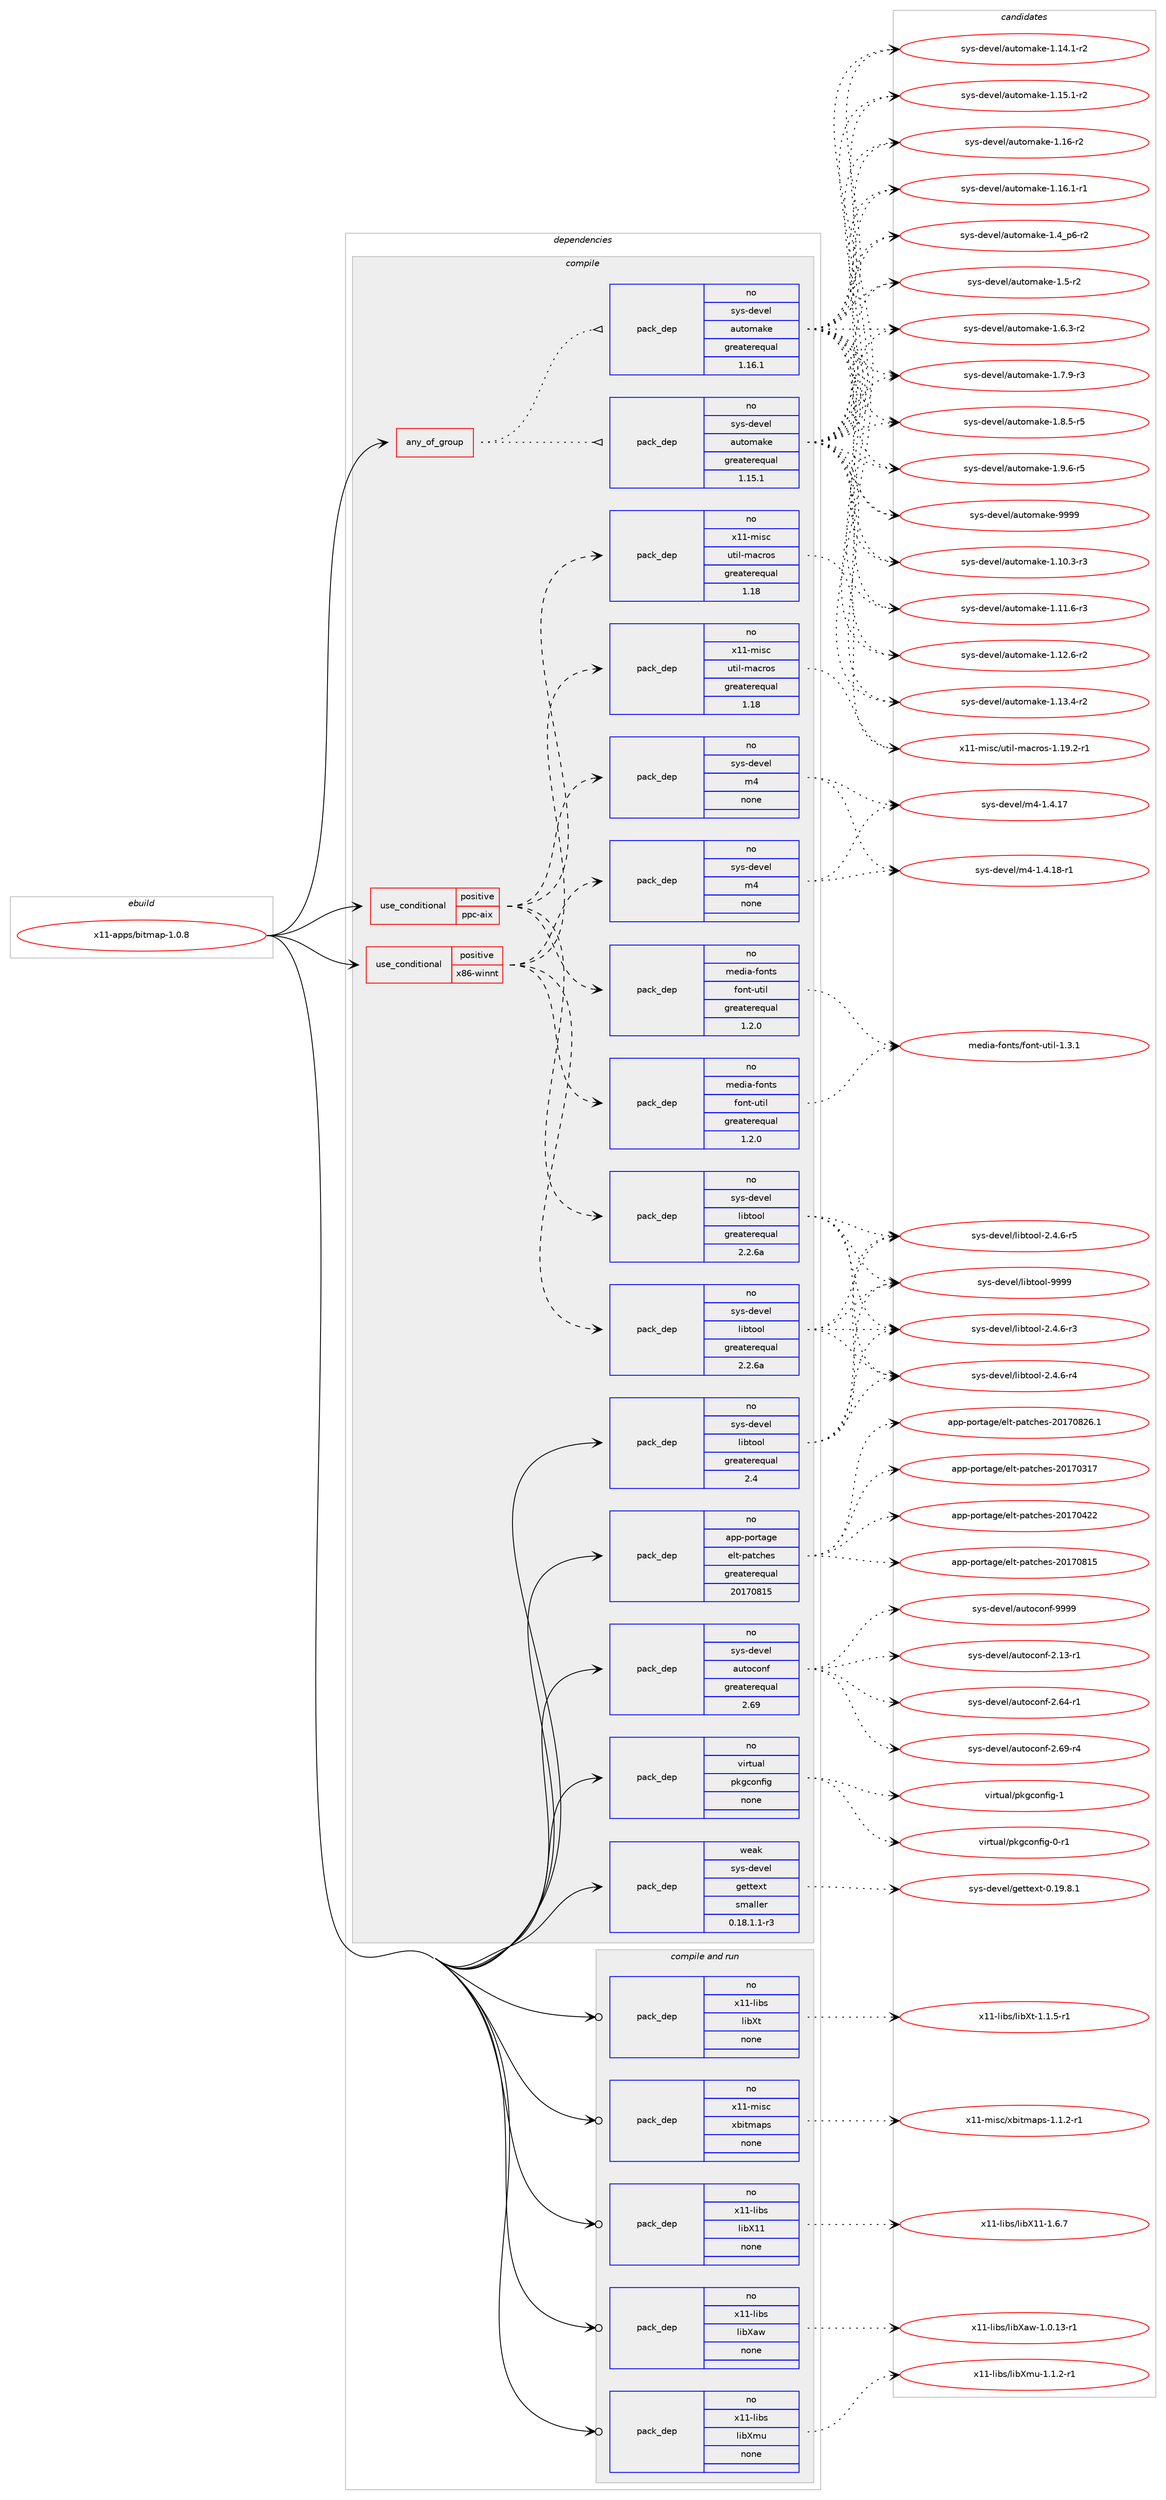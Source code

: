 digraph prolog {

# *************
# Graph options
# *************

newrank=true;
concentrate=true;
compound=true;
graph [rankdir=LR,fontname=Helvetica,fontsize=10,ranksep=1.5];#, ranksep=2.5, nodesep=0.2];
edge  [arrowhead=vee];
node  [fontname=Helvetica,fontsize=10];

# **********
# The ebuild
# **********

subgraph cluster_leftcol {
color=gray;
rank=same;
label=<<i>ebuild</i>>;
id [label="x11-apps/bitmap-1.0.8", color=red, width=4, href="../x11-apps/bitmap-1.0.8.svg"];
}

# ****************
# The dependencies
# ****************

subgraph cluster_midcol {
color=gray;
label=<<i>dependencies</i>>;
subgraph cluster_compile {
fillcolor="#eeeeee";
style=filled;
label=<<i>compile</i>>;
subgraph any28330 {
dependency1753207 [label=<<TABLE BORDER="0" CELLBORDER="1" CELLSPACING="0" CELLPADDING="4"><TR><TD CELLPADDING="10">any_of_group</TD></TR></TABLE>>, shape=none, color=red];subgraph pack1258660 {
dependency1753208 [label=<<TABLE BORDER="0" CELLBORDER="1" CELLSPACING="0" CELLPADDING="4" WIDTH="220"><TR><TD ROWSPAN="6" CELLPADDING="30">pack_dep</TD></TR><TR><TD WIDTH="110">no</TD></TR><TR><TD>sys-devel</TD></TR><TR><TD>automake</TD></TR><TR><TD>greaterequal</TD></TR><TR><TD>1.16.1</TD></TR></TABLE>>, shape=none, color=blue];
}
dependency1753207:e -> dependency1753208:w [weight=20,style="dotted",arrowhead="oinv"];
subgraph pack1258661 {
dependency1753209 [label=<<TABLE BORDER="0" CELLBORDER="1" CELLSPACING="0" CELLPADDING="4" WIDTH="220"><TR><TD ROWSPAN="6" CELLPADDING="30">pack_dep</TD></TR><TR><TD WIDTH="110">no</TD></TR><TR><TD>sys-devel</TD></TR><TR><TD>automake</TD></TR><TR><TD>greaterequal</TD></TR><TR><TD>1.15.1</TD></TR></TABLE>>, shape=none, color=blue];
}
dependency1753207:e -> dependency1753209:w [weight=20,style="dotted",arrowhead="oinv"];
}
id:e -> dependency1753207:w [weight=20,style="solid",arrowhead="vee"];
subgraph cond465214 {
dependency1753210 [label=<<TABLE BORDER="0" CELLBORDER="1" CELLSPACING="0" CELLPADDING="4"><TR><TD ROWSPAN="3" CELLPADDING="10">use_conditional</TD></TR><TR><TD>positive</TD></TR><TR><TD>ppc-aix</TD></TR></TABLE>>, shape=none, color=red];
subgraph pack1258662 {
dependency1753211 [label=<<TABLE BORDER="0" CELLBORDER="1" CELLSPACING="0" CELLPADDING="4" WIDTH="220"><TR><TD ROWSPAN="6" CELLPADDING="30">pack_dep</TD></TR><TR><TD WIDTH="110">no</TD></TR><TR><TD>sys-devel</TD></TR><TR><TD>libtool</TD></TR><TR><TD>greaterequal</TD></TR><TR><TD>2.2.6a</TD></TR></TABLE>>, shape=none, color=blue];
}
dependency1753210:e -> dependency1753211:w [weight=20,style="dashed",arrowhead="vee"];
subgraph pack1258663 {
dependency1753212 [label=<<TABLE BORDER="0" CELLBORDER="1" CELLSPACING="0" CELLPADDING="4" WIDTH="220"><TR><TD ROWSPAN="6" CELLPADDING="30">pack_dep</TD></TR><TR><TD WIDTH="110">no</TD></TR><TR><TD>sys-devel</TD></TR><TR><TD>m4</TD></TR><TR><TD>none</TD></TR><TR><TD></TD></TR></TABLE>>, shape=none, color=blue];
}
dependency1753210:e -> dependency1753212:w [weight=20,style="dashed",arrowhead="vee"];
subgraph pack1258664 {
dependency1753213 [label=<<TABLE BORDER="0" CELLBORDER="1" CELLSPACING="0" CELLPADDING="4" WIDTH="220"><TR><TD ROWSPAN="6" CELLPADDING="30">pack_dep</TD></TR><TR><TD WIDTH="110">no</TD></TR><TR><TD>x11-misc</TD></TR><TR><TD>util-macros</TD></TR><TR><TD>greaterequal</TD></TR><TR><TD>1.18</TD></TR></TABLE>>, shape=none, color=blue];
}
dependency1753210:e -> dependency1753213:w [weight=20,style="dashed",arrowhead="vee"];
subgraph pack1258665 {
dependency1753214 [label=<<TABLE BORDER="0" CELLBORDER="1" CELLSPACING="0" CELLPADDING="4" WIDTH="220"><TR><TD ROWSPAN="6" CELLPADDING="30">pack_dep</TD></TR><TR><TD WIDTH="110">no</TD></TR><TR><TD>media-fonts</TD></TR><TR><TD>font-util</TD></TR><TR><TD>greaterequal</TD></TR><TR><TD>1.2.0</TD></TR></TABLE>>, shape=none, color=blue];
}
dependency1753210:e -> dependency1753214:w [weight=20,style="dashed",arrowhead="vee"];
}
id:e -> dependency1753210:w [weight=20,style="solid",arrowhead="vee"];
subgraph cond465215 {
dependency1753215 [label=<<TABLE BORDER="0" CELLBORDER="1" CELLSPACING="0" CELLPADDING="4"><TR><TD ROWSPAN="3" CELLPADDING="10">use_conditional</TD></TR><TR><TD>positive</TD></TR><TR><TD>x86-winnt</TD></TR></TABLE>>, shape=none, color=red];
subgraph pack1258666 {
dependency1753216 [label=<<TABLE BORDER="0" CELLBORDER="1" CELLSPACING="0" CELLPADDING="4" WIDTH="220"><TR><TD ROWSPAN="6" CELLPADDING="30">pack_dep</TD></TR><TR><TD WIDTH="110">no</TD></TR><TR><TD>sys-devel</TD></TR><TR><TD>libtool</TD></TR><TR><TD>greaterequal</TD></TR><TR><TD>2.2.6a</TD></TR></TABLE>>, shape=none, color=blue];
}
dependency1753215:e -> dependency1753216:w [weight=20,style="dashed",arrowhead="vee"];
subgraph pack1258667 {
dependency1753217 [label=<<TABLE BORDER="0" CELLBORDER="1" CELLSPACING="0" CELLPADDING="4" WIDTH="220"><TR><TD ROWSPAN="6" CELLPADDING="30">pack_dep</TD></TR><TR><TD WIDTH="110">no</TD></TR><TR><TD>sys-devel</TD></TR><TR><TD>m4</TD></TR><TR><TD>none</TD></TR><TR><TD></TD></TR></TABLE>>, shape=none, color=blue];
}
dependency1753215:e -> dependency1753217:w [weight=20,style="dashed",arrowhead="vee"];
subgraph pack1258668 {
dependency1753218 [label=<<TABLE BORDER="0" CELLBORDER="1" CELLSPACING="0" CELLPADDING="4" WIDTH="220"><TR><TD ROWSPAN="6" CELLPADDING="30">pack_dep</TD></TR><TR><TD WIDTH="110">no</TD></TR><TR><TD>x11-misc</TD></TR><TR><TD>util-macros</TD></TR><TR><TD>greaterequal</TD></TR><TR><TD>1.18</TD></TR></TABLE>>, shape=none, color=blue];
}
dependency1753215:e -> dependency1753218:w [weight=20,style="dashed",arrowhead="vee"];
subgraph pack1258669 {
dependency1753219 [label=<<TABLE BORDER="0" CELLBORDER="1" CELLSPACING="0" CELLPADDING="4" WIDTH="220"><TR><TD ROWSPAN="6" CELLPADDING="30">pack_dep</TD></TR><TR><TD WIDTH="110">no</TD></TR><TR><TD>media-fonts</TD></TR><TR><TD>font-util</TD></TR><TR><TD>greaterequal</TD></TR><TR><TD>1.2.0</TD></TR></TABLE>>, shape=none, color=blue];
}
dependency1753215:e -> dependency1753219:w [weight=20,style="dashed",arrowhead="vee"];
}
id:e -> dependency1753215:w [weight=20,style="solid",arrowhead="vee"];
subgraph pack1258670 {
dependency1753220 [label=<<TABLE BORDER="0" CELLBORDER="1" CELLSPACING="0" CELLPADDING="4" WIDTH="220"><TR><TD ROWSPAN="6" CELLPADDING="30">pack_dep</TD></TR><TR><TD WIDTH="110">no</TD></TR><TR><TD>app-portage</TD></TR><TR><TD>elt-patches</TD></TR><TR><TD>greaterequal</TD></TR><TR><TD>20170815</TD></TR></TABLE>>, shape=none, color=blue];
}
id:e -> dependency1753220:w [weight=20,style="solid",arrowhead="vee"];
subgraph pack1258671 {
dependency1753221 [label=<<TABLE BORDER="0" CELLBORDER="1" CELLSPACING="0" CELLPADDING="4" WIDTH="220"><TR><TD ROWSPAN="6" CELLPADDING="30">pack_dep</TD></TR><TR><TD WIDTH="110">no</TD></TR><TR><TD>sys-devel</TD></TR><TR><TD>autoconf</TD></TR><TR><TD>greaterequal</TD></TR><TR><TD>2.69</TD></TR></TABLE>>, shape=none, color=blue];
}
id:e -> dependency1753221:w [weight=20,style="solid",arrowhead="vee"];
subgraph pack1258672 {
dependency1753222 [label=<<TABLE BORDER="0" CELLBORDER="1" CELLSPACING="0" CELLPADDING="4" WIDTH="220"><TR><TD ROWSPAN="6" CELLPADDING="30">pack_dep</TD></TR><TR><TD WIDTH="110">no</TD></TR><TR><TD>sys-devel</TD></TR><TR><TD>libtool</TD></TR><TR><TD>greaterequal</TD></TR><TR><TD>2.4</TD></TR></TABLE>>, shape=none, color=blue];
}
id:e -> dependency1753222:w [weight=20,style="solid",arrowhead="vee"];
subgraph pack1258673 {
dependency1753223 [label=<<TABLE BORDER="0" CELLBORDER="1" CELLSPACING="0" CELLPADDING="4" WIDTH="220"><TR><TD ROWSPAN="6" CELLPADDING="30">pack_dep</TD></TR><TR><TD WIDTH="110">no</TD></TR><TR><TD>virtual</TD></TR><TR><TD>pkgconfig</TD></TR><TR><TD>none</TD></TR><TR><TD></TD></TR></TABLE>>, shape=none, color=blue];
}
id:e -> dependency1753223:w [weight=20,style="solid",arrowhead="vee"];
subgraph pack1258674 {
dependency1753224 [label=<<TABLE BORDER="0" CELLBORDER="1" CELLSPACING="0" CELLPADDING="4" WIDTH="220"><TR><TD ROWSPAN="6" CELLPADDING="30">pack_dep</TD></TR><TR><TD WIDTH="110">weak</TD></TR><TR><TD>sys-devel</TD></TR><TR><TD>gettext</TD></TR><TR><TD>smaller</TD></TR><TR><TD>0.18.1.1-r3</TD></TR></TABLE>>, shape=none, color=blue];
}
id:e -> dependency1753224:w [weight=20,style="solid",arrowhead="vee"];
}
subgraph cluster_compileandrun {
fillcolor="#eeeeee";
style=filled;
label=<<i>compile and run</i>>;
subgraph pack1258675 {
dependency1753225 [label=<<TABLE BORDER="0" CELLBORDER="1" CELLSPACING="0" CELLPADDING="4" WIDTH="220"><TR><TD ROWSPAN="6" CELLPADDING="30">pack_dep</TD></TR><TR><TD WIDTH="110">no</TD></TR><TR><TD>x11-libs</TD></TR><TR><TD>libX11</TD></TR><TR><TD>none</TD></TR><TR><TD></TD></TR></TABLE>>, shape=none, color=blue];
}
id:e -> dependency1753225:w [weight=20,style="solid",arrowhead="odotvee"];
subgraph pack1258676 {
dependency1753226 [label=<<TABLE BORDER="0" CELLBORDER="1" CELLSPACING="0" CELLPADDING="4" WIDTH="220"><TR><TD ROWSPAN="6" CELLPADDING="30">pack_dep</TD></TR><TR><TD WIDTH="110">no</TD></TR><TR><TD>x11-libs</TD></TR><TR><TD>libXaw</TD></TR><TR><TD>none</TD></TR><TR><TD></TD></TR></TABLE>>, shape=none, color=blue];
}
id:e -> dependency1753226:w [weight=20,style="solid",arrowhead="odotvee"];
subgraph pack1258677 {
dependency1753227 [label=<<TABLE BORDER="0" CELLBORDER="1" CELLSPACING="0" CELLPADDING="4" WIDTH="220"><TR><TD ROWSPAN="6" CELLPADDING="30">pack_dep</TD></TR><TR><TD WIDTH="110">no</TD></TR><TR><TD>x11-libs</TD></TR><TR><TD>libXmu</TD></TR><TR><TD>none</TD></TR><TR><TD></TD></TR></TABLE>>, shape=none, color=blue];
}
id:e -> dependency1753227:w [weight=20,style="solid",arrowhead="odotvee"];
subgraph pack1258678 {
dependency1753228 [label=<<TABLE BORDER="0" CELLBORDER="1" CELLSPACING="0" CELLPADDING="4" WIDTH="220"><TR><TD ROWSPAN="6" CELLPADDING="30">pack_dep</TD></TR><TR><TD WIDTH="110">no</TD></TR><TR><TD>x11-libs</TD></TR><TR><TD>libXt</TD></TR><TR><TD>none</TD></TR><TR><TD></TD></TR></TABLE>>, shape=none, color=blue];
}
id:e -> dependency1753228:w [weight=20,style="solid",arrowhead="odotvee"];
subgraph pack1258679 {
dependency1753229 [label=<<TABLE BORDER="0" CELLBORDER="1" CELLSPACING="0" CELLPADDING="4" WIDTH="220"><TR><TD ROWSPAN="6" CELLPADDING="30">pack_dep</TD></TR><TR><TD WIDTH="110">no</TD></TR><TR><TD>x11-misc</TD></TR><TR><TD>xbitmaps</TD></TR><TR><TD>none</TD></TR><TR><TD></TD></TR></TABLE>>, shape=none, color=blue];
}
id:e -> dependency1753229:w [weight=20,style="solid",arrowhead="odotvee"];
}
subgraph cluster_run {
fillcolor="#eeeeee";
style=filled;
label=<<i>run</i>>;
}
}

# **************
# The candidates
# **************

subgraph cluster_choices {
rank=same;
color=gray;
label=<<i>candidates</i>>;

subgraph choice1258660 {
color=black;
nodesep=1;
choice11512111545100101118101108479711711611110997107101454946494846514511451 [label="sys-devel/automake-1.10.3-r3", color=red, width=4,href="../sys-devel/automake-1.10.3-r3.svg"];
choice11512111545100101118101108479711711611110997107101454946494946544511451 [label="sys-devel/automake-1.11.6-r3", color=red, width=4,href="../sys-devel/automake-1.11.6-r3.svg"];
choice11512111545100101118101108479711711611110997107101454946495046544511450 [label="sys-devel/automake-1.12.6-r2", color=red, width=4,href="../sys-devel/automake-1.12.6-r2.svg"];
choice11512111545100101118101108479711711611110997107101454946495146524511450 [label="sys-devel/automake-1.13.4-r2", color=red, width=4,href="../sys-devel/automake-1.13.4-r2.svg"];
choice11512111545100101118101108479711711611110997107101454946495246494511450 [label="sys-devel/automake-1.14.1-r2", color=red, width=4,href="../sys-devel/automake-1.14.1-r2.svg"];
choice11512111545100101118101108479711711611110997107101454946495346494511450 [label="sys-devel/automake-1.15.1-r2", color=red, width=4,href="../sys-devel/automake-1.15.1-r2.svg"];
choice1151211154510010111810110847971171161111099710710145494649544511450 [label="sys-devel/automake-1.16-r2", color=red, width=4,href="../sys-devel/automake-1.16-r2.svg"];
choice11512111545100101118101108479711711611110997107101454946495446494511449 [label="sys-devel/automake-1.16.1-r1", color=red, width=4,href="../sys-devel/automake-1.16.1-r1.svg"];
choice115121115451001011181011084797117116111109971071014549465295112544511450 [label="sys-devel/automake-1.4_p6-r2", color=red, width=4,href="../sys-devel/automake-1.4_p6-r2.svg"];
choice11512111545100101118101108479711711611110997107101454946534511450 [label="sys-devel/automake-1.5-r2", color=red, width=4,href="../sys-devel/automake-1.5-r2.svg"];
choice115121115451001011181011084797117116111109971071014549465446514511450 [label="sys-devel/automake-1.6.3-r2", color=red, width=4,href="../sys-devel/automake-1.6.3-r2.svg"];
choice115121115451001011181011084797117116111109971071014549465546574511451 [label="sys-devel/automake-1.7.9-r3", color=red, width=4,href="../sys-devel/automake-1.7.9-r3.svg"];
choice115121115451001011181011084797117116111109971071014549465646534511453 [label="sys-devel/automake-1.8.5-r5", color=red, width=4,href="../sys-devel/automake-1.8.5-r5.svg"];
choice115121115451001011181011084797117116111109971071014549465746544511453 [label="sys-devel/automake-1.9.6-r5", color=red, width=4,href="../sys-devel/automake-1.9.6-r5.svg"];
choice115121115451001011181011084797117116111109971071014557575757 [label="sys-devel/automake-9999", color=red, width=4,href="../sys-devel/automake-9999.svg"];
dependency1753208:e -> choice11512111545100101118101108479711711611110997107101454946494846514511451:w [style=dotted,weight="100"];
dependency1753208:e -> choice11512111545100101118101108479711711611110997107101454946494946544511451:w [style=dotted,weight="100"];
dependency1753208:e -> choice11512111545100101118101108479711711611110997107101454946495046544511450:w [style=dotted,weight="100"];
dependency1753208:e -> choice11512111545100101118101108479711711611110997107101454946495146524511450:w [style=dotted,weight="100"];
dependency1753208:e -> choice11512111545100101118101108479711711611110997107101454946495246494511450:w [style=dotted,weight="100"];
dependency1753208:e -> choice11512111545100101118101108479711711611110997107101454946495346494511450:w [style=dotted,weight="100"];
dependency1753208:e -> choice1151211154510010111810110847971171161111099710710145494649544511450:w [style=dotted,weight="100"];
dependency1753208:e -> choice11512111545100101118101108479711711611110997107101454946495446494511449:w [style=dotted,weight="100"];
dependency1753208:e -> choice115121115451001011181011084797117116111109971071014549465295112544511450:w [style=dotted,weight="100"];
dependency1753208:e -> choice11512111545100101118101108479711711611110997107101454946534511450:w [style=dotted,weight="100"];
dependency1753208:e -> choice115121115451001011181011084797117116111109971071014549465446514511450:w [style=dotted,weight="100"];
dependency1753208:e -> choice115121115451001011181011084797117116111109971071014549465546574511451:w [style=dotted,weight="100"];
dependency1753208:e -> choice115121115451001011181011084797117116111109971071014549465646534511453:w [style=dotted,weight="100"];
dependency1753208:e -> choice115121115451001011181011084797117116111109971071014549465746544511453:w [style=dotted,weight="100"];
dependency1753208:e -> choice115121115451001011181011084797117116111109971071014557575757:w [style=dotted,weight="100"];
}
subgraph choice1258661 {
color=black;
nodesep=1;
choice11512111545100101118101108479711711611110997107101454946494846514511451 [label="sys-devel/automake-1.10.3-r3", color=red, width=4,href="../sys-devel/automake-1.10.3-r3.svg"];
choice11512111545100101118101108479711711611110997107101454946494946544511451 [label="sys-devel/automake-1.11.6-r3", color=red, width=4,href="../sys-devel/automake-1.11.6-r3.svg"];
choice11512111545100101118101108479711711611110997107101454946495046544511450 [label="sys-devel/automake-1.12.6-r2", color=red, width=4,href="../sys-devel/automake-1.12.6-r2.svg"];
choice11512111545100101118101108479711711611110997107101454946495146524511450 [label="sys-devel/automake-1.13.4-r2", color=red, width=4,href="../sys-devel/automake-1.13.4-r2.svg"];
choice11512111545100101118101108479711711611110997107101454946495246494511450 [label="sys-devel/automake-1.14.1-r2", color=red, width=4,href="../sys-devel/automake-1.14.1-r2.svg"];
choice11512111545100101118101108479711711611110997107101454946495346494511450 [label="sys-devel/automake-1.15.1-r2", color=red, width=4,href="../sys-devel/automake-1.15.1-r2.svg"];
choice1151211154510010111810110847971171161111099710710145494649544511450 [label="sys-devel/automake-1.16-r2", color=red, width=4,href="../sys-devel/automake-1.16-r2.svg"];
choice11512111545100101118101108479711711611110997107101454946495446494511449 [label="sys-devel/automake-1.16.1-r1", color=red, width=4,href="../sys-devel/automake-1.16.1-r1.svg"];
choice115121115451001011181011084797117116111109971071014549465295112544511450 [label="sys-devel/automake-1.4_p6-r2", color=red, width=4,href="../sys-devel/automake-1.4_p6-r2.svg"];
choice11512111545100101118101108479711711611110997107101454946534511450 [label="sys-devel/automake-1.5-r2", color=red, width=4,href="../sys-devel/automake-1.5-r2.svg"];
choice115121115451001011181011084797117116111109971071014549465446514511450 [label="sys-devel/automake-1.6.3-r2", color=red, width=4,href="../sys-devel/automake-1.6.3-r2.svg"];
choice115121115451001011181011084797117116111109971071014549465546574511451 [label="sys-devel/automake-1.7.9-r3", color=red, width=4,href="../sys-devel/automake-1.7.9-r3.svg"];
choice115121115451001011181011084797117116111109971071014549465646534511453 [label="sys-devel/automake-1.8.5-r5", color=red, width=4,href="../sys-devel/automake-1.8.5-r5.svg"];
choice115121115451001011181011084797117116111109971071014549465746544511453 [label="sys-devel/automake-1.9.6-r5", color=red, width=4,href="../sys-devel/automake-1.9.6-r5.svg"];
choice115121115451001011181011084797117116111109971071014557575757 [label="sys-devel/automake-9999", color=red, width=4,href="../sys-devel/automake-9999.svg"];
dependency1753209:e -> choice11512111545100101118101108479711711611110997107101454946494846514511451:w [style=dotted,weight="100"];
dependency1753209:e -> choice11512111545100101118101108479711711611110997107101454946494946544511451:w [style=dotted,weight="100"];
dependency1753209:e -> choice11512111545100101118101108479711711611110997107101454946495046544511450:w [style=dotted,weight="100"];
dependency1753209:e -> choice11512111545100101118101108479711711611110997107101454946495146524511450:w [style=dotted,weight="100"];
dependency1753209:e -> choice11512111545100101118101108479711711611110997107101454946495246494511450:w [style=dotted,weight="100"];
dependency1753209:e -> choice11512111545100101118101108479711711611110997107101454946495346494511450:w [style=dotted,weight="100"];
dependency1753209:e -> choice1151211154510010111810110847971171161111099710710145494649544511450:w [style=dotted,weight="100"];
dependency1753209:e -> choice11512111545100101118101108479711711611110997107101454946495446494511449:w [style=dotted,weight="100"];
dependency1753209:e -> choice115121115451001011181011084797117116111109971071014549465295112544511450:w [style=dotted,weight="100"];
dependency1753209:e -> choice11512111545100101118101108479711711611110997107101454946534511450:w [style=dotted,weight="100"];
dependency1753209:e -> choice115121115451001011181011084797117116111109971071014549465446514511450:w [style=dotted,weight="100"];
dependency1753209:e -> choice115121115451001011181011084797117116111109971071014549465546574511451:w [style=dotted,weight="100"];
dependency1753209:e -> choice115121115451001011181011084797117116111109971071014549465646534511453:w [style=dotted,weight="100"];
dependency1753209:e -> choice115121115451001011181011084797117116111109971071014549465746544511453:w [style=dotted,weight="100"];
dependency1753209:e -> choice115121115451001011181011084797117116111109971071014557575757:w [style=dotted,weight="100"];
}
subgraph choice1258662 {
color=black;
nodesep=1;
choice1151211154510010111810110847108105981161111111084550465246544511451 [label="sys-devel/libtool-2.4.6-r3", color=red, width=4,href="../sys-devel/libtool-2.4.6-r3.svg"];
choice1151211154510010111810110847108105981161111111084550465246544511452 [label="sys-devel/libtool-2.4.6-r4", color=red, width=4,href="../sys-devel/libtool-2.4.6-r4.svg"];
choice1151211154510010111810110847108105981161111111084550465246544511453 [label="sys-devel/libtool-2.4.6-r5", color=red, width=4,href="../sys-devel/libtool-2.4.6-r5.svg"];
choice1151211154510010111810110847108105981161111111084557575757 [label="sys-devel/libtool-9999", color=red, width=4,href="../sys-devel/libtool-9999.svg"];
dependency1753211:e -> choice1151211154510010111810110847108105981161111111084550465246544511451:w [style=dotted,weight="100"];
dependency1753211:e -> choice1151211154510010111810110847108105981161111111084550465246544511452:w [style=dotted,weight="100"];
dependency1753211:e -> choice1151211154510010111810110847108105981161111111084550465246544511453:w [style=dotted,weight="100"];
dependency1753211:e -> choice1151211154510010111810110847108105981161111111084557575757:w [style=dotted,weight="100"];
}
subgraph choice1258663 {
color=black;
nodesep=1;
choice11512111545100101118101108471095245494652464955 [label="sys-devel/m4-1.4.17", color=red, width=4,href="../sys-devel/m4-1.4.17.svg"];
choice115121115451001011181011084710952454946524649564511449 [label="sys-devel/m4-1.4.18-r1", color=red, width=4,href="../sys-devel/m4-1.4.18-r1.svg"];
dependency1753212:e -> choice11512111545100101118101108471095245494652464955:w [style=dotted,weight="100"];
dependency1753212:e -> choice115121115451001011181011084710952454946524649564511449:w [style=dotted,weight="100"];
}
subgraph choice1258664 {
color=black;
nodesep=1;
choice1204949451091051159947117116105108451099799114111115454946495746504511449 [label="x11-misc/util-macros-1.19.2-r1", color=red, width=4,href="../x11-misc/util-macros-1.19.2-r1.svg"];
dependency1753213:e -> choice1204949451091051159947117116105108451099799114111115454946495746504511449:w [style=dotted,weight="100"];
}
subgraph choice1258665 {
color=black;
nodesep=1;
choice10910110010597451021111101161154710211111011645117116105108454946514649 [label="media-fonts/font-util-1.3.1", color=red, width=4,href="../media-fonts/font-util-1.3.1.svg"];
dependency1753214:e -> choice10910110010597451021111101161154710211111011645117116105108454946514649:w [style=dotted,weight="100"];
}
subgraph choice1258666 {
color=black;
nodesep=1;
choice1151211154510010111810110847108105981161111111084550465246544511451 [label="sys-devel/libtool-2.4.6-r3", color=red, width=4,href="../sys-devel/libtool-2.4.6-r3.svg"];
choice1151211154510010111810110847108105981161111111084550465246544511452 [label="sys-devel/libtool-2.4.6-r4", color=red, width=4,href="../sys-devel/libtool-2.4.6-r4.svg"];
choice1151211154510010111810110847108105981161111111084550465246544511453 [label="sys-devel/libtool-2.4.6-r5", color=red, width=4,href="../sys-devel/libtool-2.4.6-r5.svg"];
choice1151211154510010111810110847108105981161111111084557575757 [label="sys-devel/libtool-9999", color=red, width=4,href="../sys-devel/libtool-9999.svg"];
dependency1753216:e -> choice1151211154510010111810110847108105981161111111084550465246544511451:w [style=dotted,weight="100"];
dependency1753216:e -> choice1151211154510010111810110847108105981161111111084550465246544511452:w [style=dotted,weight="100"];
dependency1753216:e -> choice1151211154510010111810110847108105981161111111084550465246544511453:w [style=dotted,weight="100"];
dependency1753216:e -> choice1151211154510010111810110847108105981161111111084557575757:w [style=dotted,weight="100"];
}
subgraph choice1258667 {
color=black;
nodesep=1;
choice11512111545100101118101108471095245494652464955 [label="sys-devel/m4-1.4.17", color=red, width=4,href="../sys-devel/m4-1.4.17.svg"];
choice115121115451001011181011084710952454946524649564511449 [label="sys-devel/m4-1.4.18-r1", color=red, width=4,href="../sys-devel/m4-1.4.18-r1.svg"];
dependency1753217:e -> choice11512111545100101118101108471095245494652464955:w [style=dotted,weight="100"];
dependency1753217:e -> choice115121115451001011181011084710952454946524649564511449:w [style=dotted,weight="100"];
}
subgraph choice1258668 {
color=black;
nodesep=1;
choice1204949451091051159947117116105108451099799114111115454946495746504511449 [label="x11-misc/util-macros-1.19.2-r1", color=red, width=4,href="../x11-misc/util-macros-1.19.2-r1.svg"];
dependency1753218:e -> choice1204949451091051159947117116105108451099799114111115454946495746504511449:w [style=dotted,weight="100"];
}
subgraph choice1258669 {
color=black;
nodesep=1;
choice10910110010597451021111101161154710211111011645117116105108454946514649 [label="media-fonts/font-util-1.3.1", color=red, width=4,href="../media-fonts/font-util-1.3.1.svg"];
dependency1753219:e -> choice10910110010597451021111101161154710211111011645117116105108454946514649:w [style=dotted,weight="100"];
}
subgraph choice1258670 {
color=black;
nodesep=1;
choice97112112451121111141169710310147101108116451129711699104101115455048495548514955 [label="app-portage/elt-patches-20170317", color=red, width=4,href="../app-portage/elt-patches-20170317.svg"];
choice97112112451121111141169710310147101108116451129711699104101115455048495548525050 [label="app-portage/elt-patches-20170422", color=red, width=4,href="../app-portage/elt-patches-20170422.svg"];
choice97112112451121111141169710310147101108116451129711699104101115455048495548564953 [label="app-portage/elt-patches-20170815", color=red, width=4,href="../app-portage/elt-patches-20170815.svg"];
choice971121124511211111411697103101471011081164511297116991041011154550484955485650544649 [label="app-portage/elt-patches-20170826.1", color=red, width=4,href="../app-portage/elt-patches-20170826.1.svg"];
dependency1753220:e -> choice97112112451121111141169710310147101108116451129711699104101115455048495548514955:w [style=dotted,weight="100"];
dependency1753220:e -> choice97112112451121111141169710310147101108116451129711699104101115455048495548525050:w [style=dotted,weight="100"];
dependency1753220:e -> choice97112112451121111141169710310147101108116451129711699104101115455048495548564953:w [style=dotted,weight="100"];
dependency1753220:e -> choice971121124511211111411697103101471011081164511297116991041011154550484955485650544649:w [style=dotted,weight="100"];
}
subgraph choice1258671 {
color=black;
nodesep=1;
choice1151211154510010111810110847971171161119911111010245504649514511449 [label="sys-devel/autoconf-2.13-r1", color=red, width=4,href="../sys-devel/autoconf-2.13-r1.svg"];
choice1151211154510010111810110847971171161119911111010245504654524511449 [label="sys-devel/autoconf-2.64-r1", color=red, width=4,href="../sys-devel/autoconf-2.64-r1.svg"];
choice1151211154510010111810110847971171161119911111010245504654574511452 [label="sys-devel/autoconf-2.69-r4", color=red, width=4,href="../sys-devel/autoconf-2.69-r4.svg"];
choice115121115451001011181011084797117116111991111101024557575757 [label="sys-devel/autoconf-9999", color=red, width=4,href="../sys-devel/autoconf-9999.svg"];
dependency1753221:e -> choice1151211154510010111810110847971171161119911111010245504649514511449:w [style=dotted,weight="100"];
dependency1753221:e -> choice1151211154510010111810110847971171161119911111010245504654524511449:w [style=dotted,weight="100"];
dependency1753221:e -> choice1151211154510010111810110847971171161119911111010245504654574511452:w [style=dotted,weight="100"];
dependency1753221:e -> choice115121115451001011181011084797117116111991111101024557575757:w [style=dotted,weight="100"];
}
subgraph choice1258672 {
color=black;
nodesep=1;
choice1151211154510010111810110847108105981161111111084550465246544511451 [label="sys-devel/libtool-2.4.6-r3", color=red, width=4,href="../sys-devel/libtool-2.4.6-r3.svg"];
choice1151211154510010111810110847108105981161111111084550465246544511452 [label="sys-devel/libtool-2.4.6-r4", color=red, width=4,href="../sys-devel/libtool-2.4.6-r4.svg"];
choice1151211154510010111810110847108105981161111111084550465246544511453 [label="sys-devel/libtool-2.4.6-r5", color=red, width=4,href="../sys-devel/libtool-2.4.6-r5.svg"];
choice1151211154510010111810110847108105981161111111084557575757 [label="sys-devel/libtool-9999", color=red, width=4,href="../sys-devel/libtool-9999.svg"];
dependency1753222:e -> choice1151211154510010111810110847108105981161111111084550465246544511451:w [style=dotted,weight="100"];
dependency1753222:e -> choice1151211154510010111810110847108105981161111111084550465246544511452:w [style=dotted,weight="100"];
dependency1753222:e -> choice1151211154510010111810110847108105981161111111084550465246544511453:w [style=dotted,weight="100"];
dependency1753222:e -> choice1151211154510010111810110847108105981161111111084557575757:w [style=dotted,weight="100"];
}
subgraph choice1258673 {
color=black;
nodesep=1;
choice11810511411611797108471121071039911111010210510345484511449 [label="virtual/pkgconfig-0-r1", color=red, width=4,href="../virtual/pkgconfig-0-r1.svg"];
choice1181051141161179710847112107103991111101021051034549 [label="virtual/pkgconfig-1", color=red, width=4,href="../virtual/pkgconfig-1.svg"];
dependency1753223:e -> choice11810511411611797108471121071039911111010210510345484511449:w [style=dotted,weight="100"];
dependency1753223:e -> choice1181051141161179710847112107103991111101021051034549:w [style=dotted,weight="100"];
}
subgraph choice1258674 {
color=black;
nodesep=1;
choice1151211154510010111810110847103101116116101120116454846495746564649 [label="sys-devel/gettext-0.19.8.1", color=red, width=4,href="../sys-devel/gettext-0.19.8.1.svg"];
dependency1753224:e -> choice1151211154510010111810110847103101116116101120116454846495746564649:w [style=dotted,weight="100"];
}
subgraph choice1258675 {
color=black;
nodesep=1;
choice120494945108105981154710810598884949454946544655 [label="x11-libs/libX11-1.6.7", color=red, width=4,href="../x11-libs/libX11-1.6.7.svg"];
dependency1753225:e -> choice120494945108105981154710810598884949454946544655:w [style=dotted,weight="100"];
}
subgraph choice1258676 {
color=black;
nodesep=1;
choice1204949451081059811547108105988897119454946484649514511449 [label="x11-libs/libXaw-1.0.13-r1", color=red, width=4,href="../x11-libs/libXaw-1.0.13-r1.svg"];
dependency1753226:e -> choice1204949451081059811547108105988897119454946484649514511449:w [style=dotted,weight="100"];
}
subgraph choice1258677 {
color=black;
nodesep=1;
choice120494945108105981154710810598881091174549464946504511449 [label="x11-libs/libXmu-1.1.2-r1", color=red, width=4,href="../x11-libs/libXmu-1.1.2-r1.svg"];
dependency1753227:e -> choice120494945108105981154710810598881091174549464946504511449:w [style=dotted,weight="100"];
}
subgraph choice1258678 {
color=black;
nodesep=1;
choice120494945108105981154710810598881164549464946534511449 [label="x11-libs/libXt-1.1.5-r1", color=red, width=4,href="../x11-libs/libXt-1.1.5-r1.svg"];
dependency1753228:e -> choice120494945108105981154710810598881164549464946534511449:w [style=dotted,weight="100"];
}
subgraph choice1258679 {
color=black;
nodesep=1;
choice120494945109105115994712098105116109971121154549464946504511449 [label="x11-misc/xbitmaps-1.1.2-r1", color=red, width=4,href="../x11-misc/xbitmaps-1.1.2-r1.svg"];
dependency1753229:e -> choice120494945109105115994712098105116109971121154549464946504511449:w [style=dotted,weight="100"];
}
}

}
